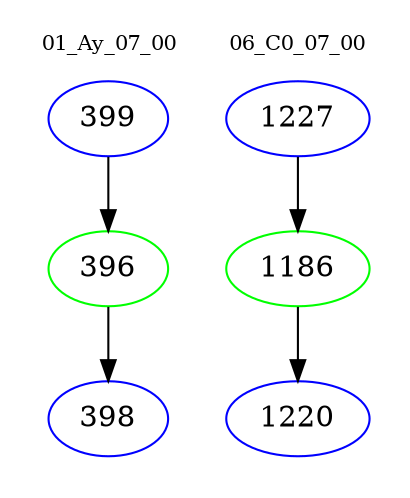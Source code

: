 digraph{
subgraph cluster_0 {
color = white
label = "01_Ay_07_00";
fontsize=10;
T0_399 [label="399", color="blue"]
T0_399 -> T0_396 [color="black"]
T0_396 [label="396", color="green"]
T0_396 -> T0_398 [color="black"]
T0_398 [label="398", color="blue"]
}
subgraph cluster_1 {
color = white
label = "06_C0_07_00";
fontsize=10;
T1_1227 [label="1227", color="blue"]
T1_1227 -> T1_1186 [color="black"]
T1_1186 [label="1186", color="green"]
T1_1186 -> T1_1220 [color="black"]
T1_1220 [label="1220", color="blue"]
}
}
